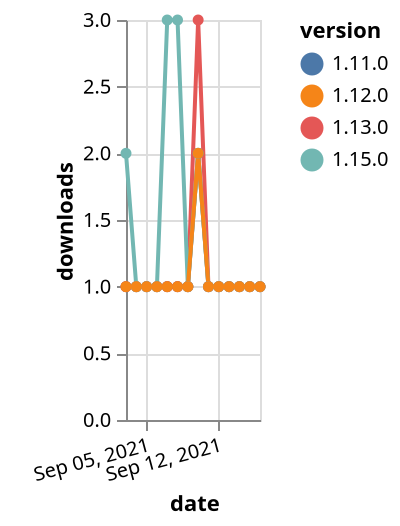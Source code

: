 {"$schema": "https://vega.github.io/schema/vega-lite/v5.json", "description": "A simple bar chart with embedded data.", "data": {"values": [{"date": "2021-09-03", "total": 245, "delta": 1, "version": "1.11.0"}, {"date": "2021-09-04", "total": 246, "delta": 1, "version": "1.11.0"}, {"date": "2021-09-05", "total": 247, "delta": 1, "version": "1.11.0"}, {"date": "2021-09-06", "total": 248, "delta": 1, "version": "1.11.0"}, {"date": "2021-09-07", "total": 249, "delta": 1, "version": "1.11.0"}, {"date": "2021-09-08", "total": 250, "delta": 1, "version": "1.11.0"}, {"date": "2021-09-09", "total": 251, "delta": 1, "version": "1.11.0"}, {"date": "2021-09-10", "total": 253, "delta": 2, "version": "1.11.0"}, {"date": "2021-09-11", "total": 254, "delta": 1, "version": "1.11.0"}, {"date": "2021-09-12", "total": 255, "delta": 1, "version": "1.11.0"}, {"date": "2021-09-13", "total": 256, "delta": 1, "version": "1.11.0"}, {"date": "2021-09-14", "total": 257, "delta": 1, "version": "1.11.0"}, {"date": "2021-09-15", "total": 258, "delta": 1, "version": "1.11.0"}, {"date": "2021-09-16", "total": 259, "delta": 1, "version": "1.11.0"}, {"date": "2021-09-03", "total": 383, "delta": 1, "version": "1.13.0"}, {"date": "2021-09-04", "total": 384, "delta": 1, "version": "1.13.0"}, {"date": "2021-09-05", "total": 385, "delta": 1, "version": "1.13.0"}, {"date": "2021-09-06", "total": 386, "delta": 1, "version": "1.13.0"}, {"date": "2021-09-07", "total": 387, "delta": 1, "version": "1.13.0"}, {"date": "2021-09-08", "total": 388, "delta": 1, "version": "1.13.0"}, {"date": "2021-09-09", "total": 389, "delta": 1, "version": "1.13.0"}, {"date": "2021-09-10", "total": 392, "delta": 3, "version": "1.13.0"}, {"date": "2021-09-11", "total": 393, "delta": 1, "version": "1.13.0"}, {"date": "2021-09-12", "total": 394, "delta": 1, "version": "1.13.0"}, {"date": "2021-09-13", "total": 395, "delta": 1, "version": "1.13.0"}, {"date": "2021-09-14", "total": 396, "delta": 1, "version": "1.13.0"}, {"date": "2021-09-15", "total": 397, "delta": 1, "version": "1.13.0"}, {"date": "2021-09-16", "total": 398, "delta": 1, "version": "1.13.0"}, {"date": "2021-09-03", "total": 124, "delta": 2, "version": "1.15.0"}, {"date": "2021-09-04", "total": 125, "delta": 1, "version": "1.15.0"}, {"date": "2021-09-05", "total": 126, "delta": 1, "version": "1.15.0"}, {"date": "2021-09-06", "total": 127, "delta": 1, "version": "1.15.0"}, {"date": "2021-09-07", "total": 130, "delta": 3, "version": "1.15.0"}, {"date": "2021-09-08", "total": 133, "delta": 3, "version": "1.15.0"}, {"date": "2021-09-09", "total": 134, "delta": 1, "version": "1.15.0"}, {"date": "2021-09-10", "total": 136, "delta": 2, "version": "1.15.0"}, {"date": "2021-09-11", "total": 137, "delta": 1, "version": "1.15.0"}, {"date": "2021-09-12", "total": 138, "delta": 1, "version": "1.15.0"}, {"date": "2021-09-13", "total": 139, "delta": 1, "version": "1.15.0"}, {"date": "2021-09-14", "total": 140, "delta": 1, "version": "1.15.0"}, {"date": "2021-09-15", "total": 141, "delta": 1, "version": "1.15.0"}, {"date": "2021-09-16", "total": 142, "delta": 1, "version": "1.15.0"}, {"date": "2021-09-03", "total": 185, "delta": 1, "version": "1.12.0"}, {"date": "2021-09-04", "total": 186, "delta": 1, "version": "1.12.0"}, {"date": "2021-09-05", "total": 187, "delta": 1, "version": "1.12.0"}, {"date": "2021-09-06", "total": 188, "delta": 1, "version": "1.12.0"}, {"date": "2021-09-07", "total": 189, "delta": 1, "version": "1.12.0"}, {"date": "2021-09-08", "total": 190, "delta": 1, "version": "1.12.0"}, {"date": "2021-09-09", "total": 191, "delta": 1, "version": "1.12.0"}, {"date": "2021-09-10", "total": 193, "delta": 2, "version": "1.12.0"}, {"date": "2021-09-11", "total": 194, "delta": 1, "version": "1.12.0"}, {"date": "2021-09-12", "total": 195, "delta": 1, "version": "1.12.0"}, {"date": "2021-09-13", "total": 196, "delta": 1, "version": "1.12.0"}, {"date": "2021-09-14", "total": 197, "delta": 1, "version": "1.12.0"}, {"date": "2021-09-15", "total": 198, "delta": 1, "version": "1.12.0"}, {"date": "2021-09-16", "total": 199, "delta": 1, "version": "1.12.0"}]}, "width": "container", "mark": {"type": "line", "point": {"filled": true}}, "encoding": {"x": {"field": "date", "type": "temporal", "timeUnit": "yearmonthdate", "title": "date", "axis": {"labelAngle": -15}}, "y": {"field": "delta", "type": "quantitative", "title": "downloads"}, "color": {"field": "version", "type": "nominal"}, "tooltip": {"field": "delta"}}}